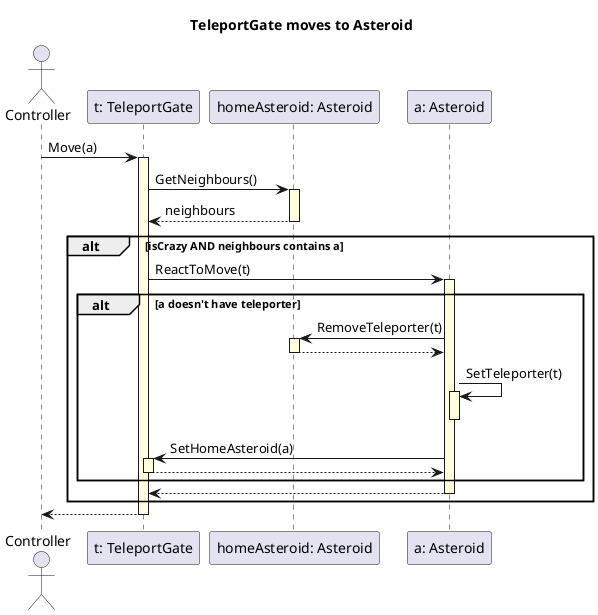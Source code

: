 @startuml tpmoves
skinparam SequenceLifeLineBackgroundColor LightYellow

title TeleportGate moves to Asteroid

actor Controller as CTR

participant "t: TeleportGate" as tp
participant "homeAsteroid: Asteroid" as home
participant "a: Asteroid" as a

CTR -> tp ++ : Move(a)

tp -> home ++ : GetNeighbours()
home --> tp -- : neighbours

alt isCrazy AND neighbours contains a

    tp -> a ++ : ReactToMove(t)

        alt a doesn't have teleporter

            a -> home ++ : RemoveTeleporter(t)
            home --> a --

            a -> a ++ : SetTeleporter(t)
            deactivate a

            a -> tp ++ : SetHomeAsteroid(a)
            tp --> a --

        end

    a --> tp --

end

tp --> CTR --

@enduml